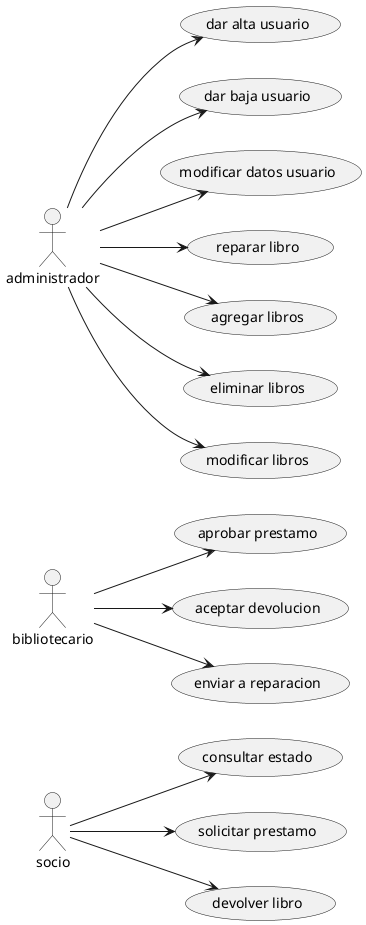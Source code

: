 @startuml
left to right direction
:socio: --> (consultar estado)
:socio: --> (solicitar prestamo)
:socio: --> (devolver libro)

:bibliotecario: --> (aprobar prestamo)
:bibliotecario: --> (aceptar devolucion)
:bibliotecario: --> (enviar a reparacion)

:administrador: --> (dar alta usuario)
:administrador: --> (dar baja usuario)
:administrador: --> (modificar datos usuario)
:administrador: --> (reparar libro)
:administrador: --> (agregar libros)
:administrador: --> (eliminar libros)
:administrador: --> (modificar libros)
@enduml
 